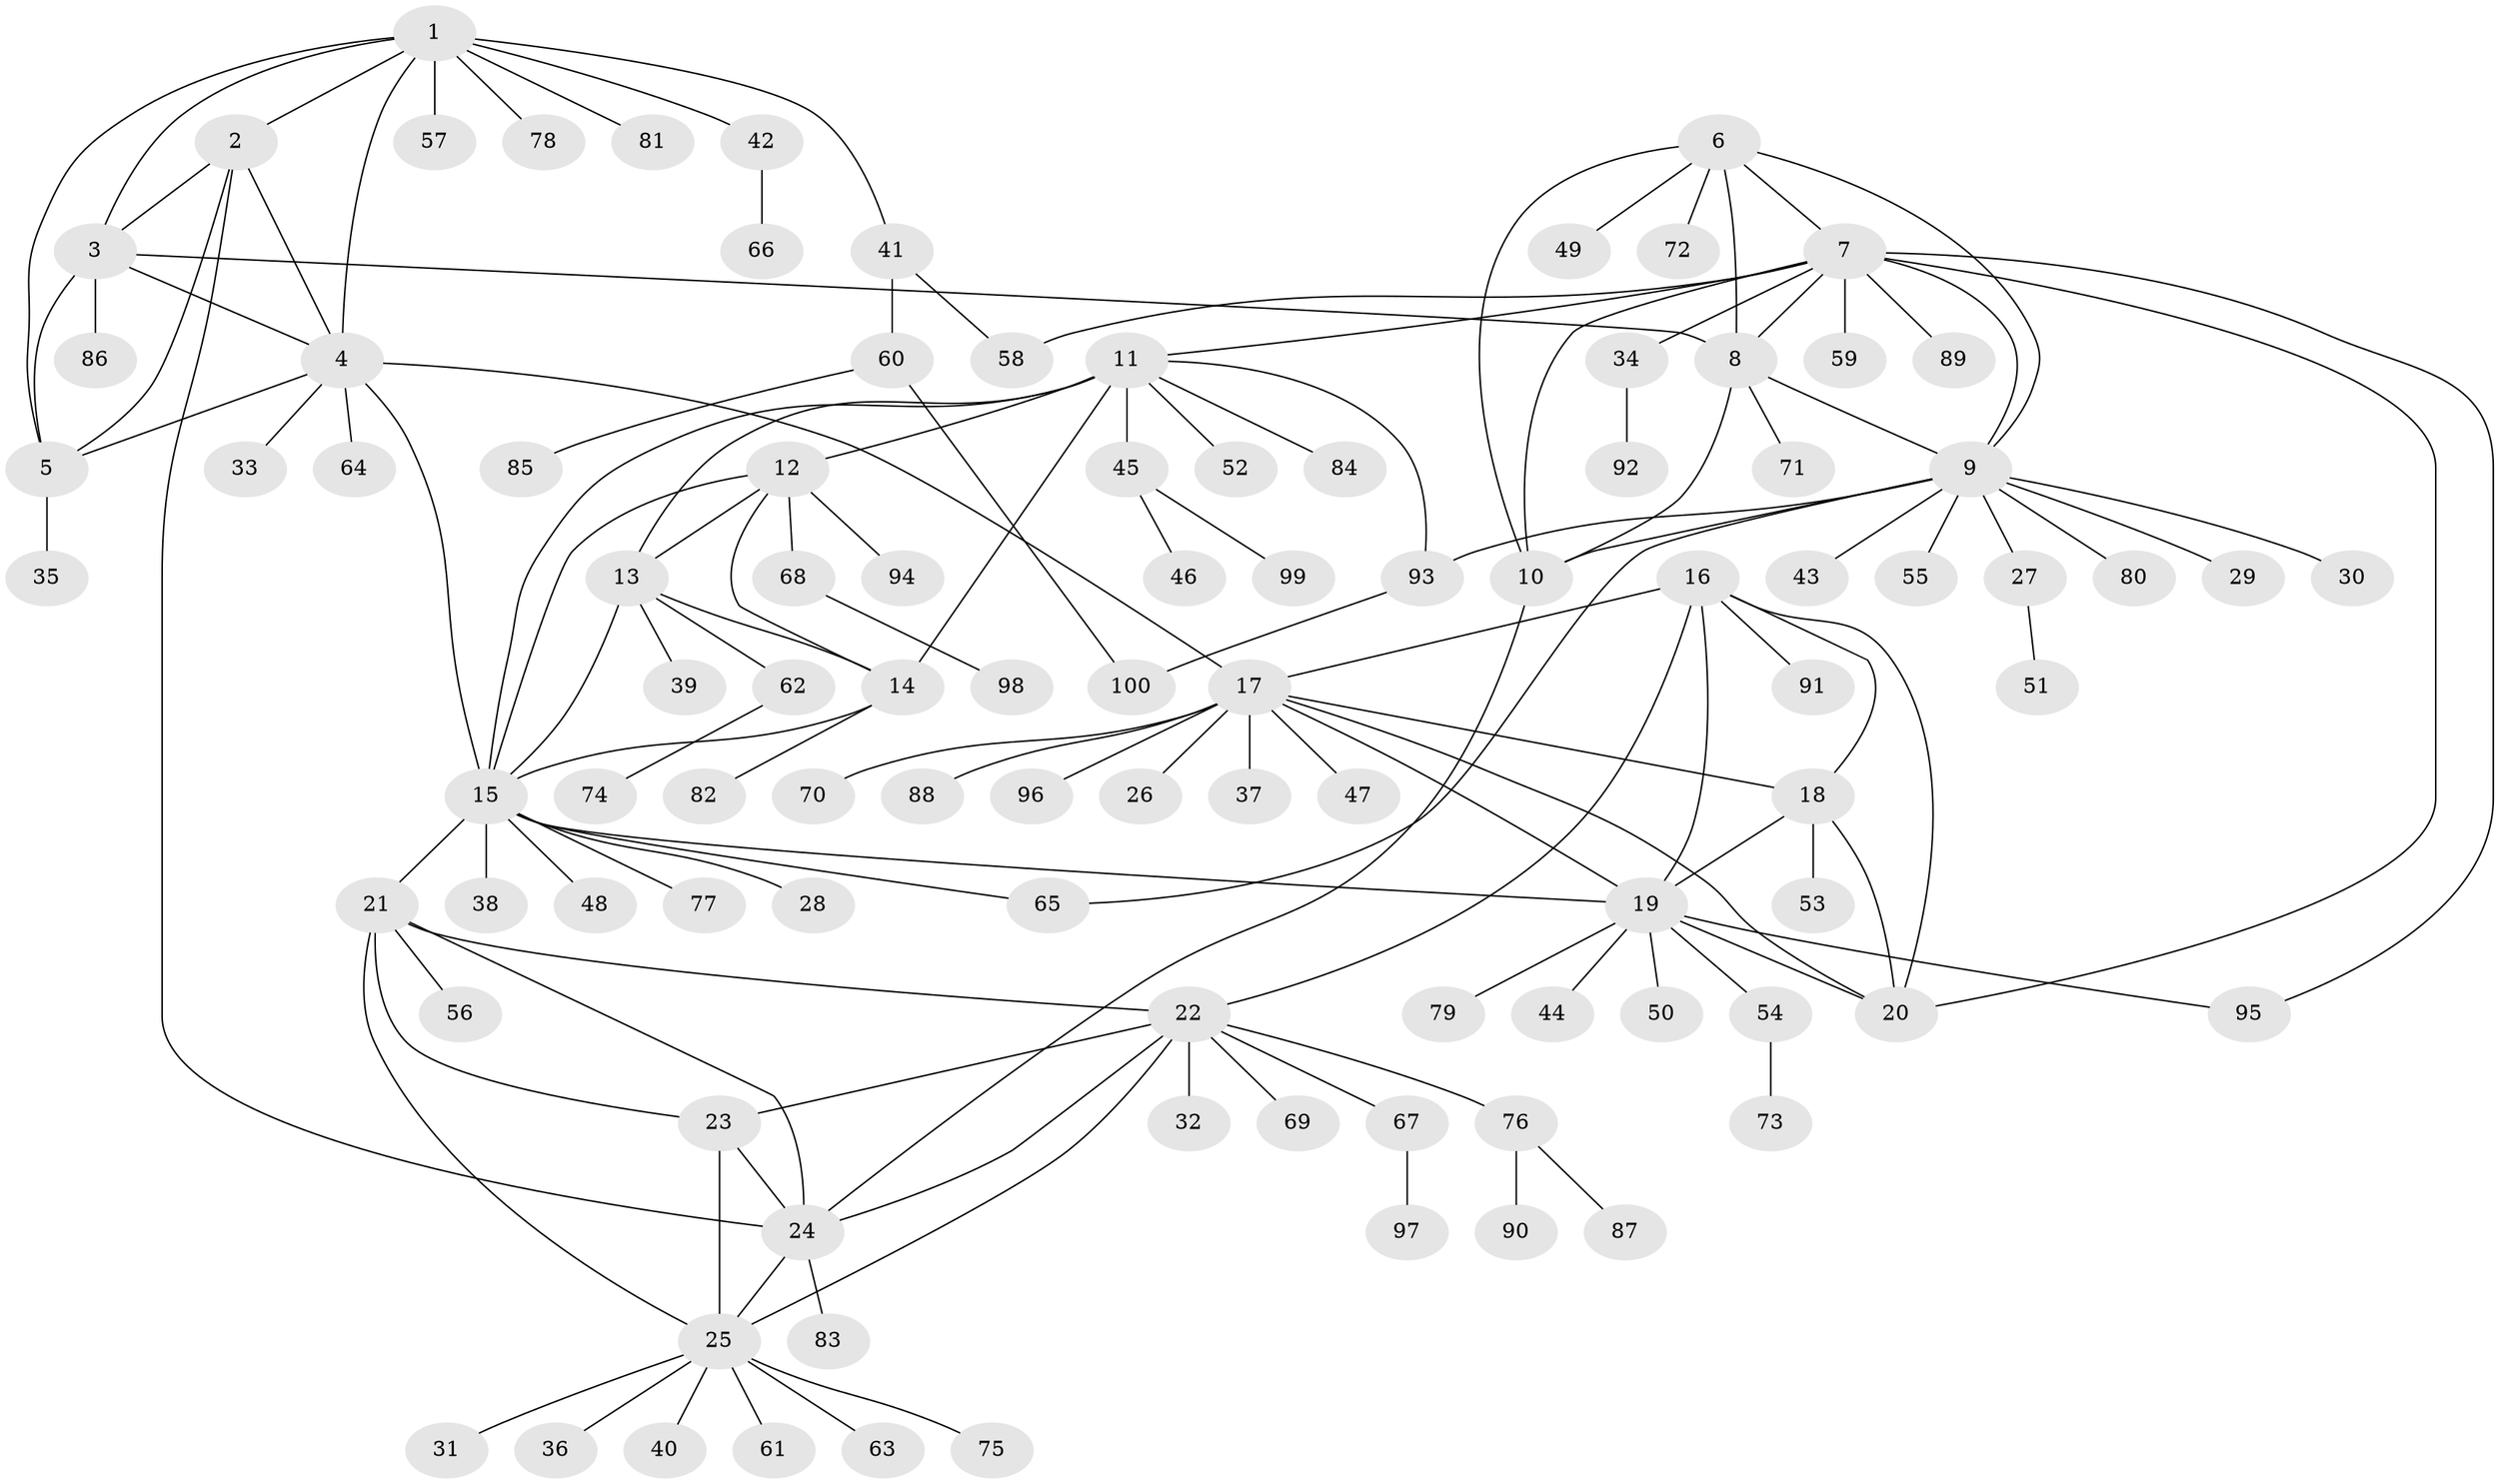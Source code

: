 // coarse degree distribution, {3: 0.1, 5: 0.13333333333333333, 1: 0.6666666666666666, 8: 0.03333333333333333, 6: 0.03333333333333333, 9: 0.03333333333333333}
// Generated by graph-tools (version 1.1) at 2025/57/03/04/25 21:57:27]
// undirected, 100 vertices, 140 edges
graph export_dot {
graph [start="1"]
  node [color=gray90,style=filled];
  1;
  2;
  3;
  4;
  5;
  6;
  7;
  8;
  9;
  10;
  11;
  12;
  13;
  14;
  15;
  16;
  17;
  18;
  19;
  20;
  21;
  22;
  23;
  24;
  25;
  26;
  27;
  28;
  29;
  30;
  31;
  32;
  33;
  34;
  35;
  36;
  37;
  38;
  39;
  40;
  41;
  42;
  43;
  44;
  45;
  46;
  47;
  48;
  49;
  50;
  51;
  52;
  53;
  54;
  55;
  56;
  57;
  58;
  59;
  60;
  61;
  62;
  63;
  64;
  65;
  66;
  67;
  68;
  69;
  70;
  71;
  72;
  73;
  74;
  75;
  76;
  77;
  78;
  79;
  80;
  81;
  82;
  83;
  84;
  85;
  86;
  87;
  88;
  89;
  90;
  91;
  92;
  93;
  94;
  95;
  96;
  97;
  98;
  99;
  100;
  1 -- 2;
  1 -- 3;
  1 -- 4;
  1 -- 5;
  1 -- 41;
  1 -- 42;
  1 -- 57;
  1 -- 78;
  1 -- 81;
  2 -- 3;
  2 -- 4;
  2 -- 5;
  2 -- 24;
  3 -- 4;
  3 -- 5;
  3 -- 8;
  3 -- 86;
  4 -- 5;
  4 -- 15;
  4 -- 17;
  4 -- 33;
  4 -- 64;
  5 -- 35;
  6 -- 7;
  6 -- 8;
  6 -- 9;
  6 -- 10;
  6 -- 49;
  6 -- 72;
  7 -- 8;
  7 -- 9;
  7 -- 10;
  7 -- 11;
  7 -- 20;
  7 -- 34;
  7 -- 58;
  7 -- 59;
  7 -- 89;
  7 -- 95;
  8 -- 9;
  8 -- 10;
  8 -- 71;
  9 -- 10;
  9 -- 27;
  9 -- 29;
  9 -- 30;
  9 -- 43;
  9 -- 55;
  9 -- 65;
  9 -- 80;
  9 -- 93;
  10 -- 24;
  11 -- 12;
  11 -- 13;
  11 -- 14;
  11 -- 15;
  11 -- 45;
  11 -- 52;
  11 -- 84;
  11 -- 93;
  12 -- 13;
  12 -- 14;
  12 -- 15;
  12 -- 68;
  12 -- 94;
  13 -- 14;
  13 -- 15;
  13 -- 39;
  13 -- 62;
  14 -- 15;
  14 -- 82;
  15 -- 19;
  15 -- 21;
  15 -- 28;
  15 -- 38;
  15 -- 48;
  15 -- 65;
  15 -- 77;
  16 -- 17;
  16 -- 18;
  16 -- 19;
  16 -- 20;
  16 -- 22;
  16 -- 91;
  17 -- 18;
  17 -- 19;
  17 -- 20;
  17 -- 26;
  17 -- 37;
  17 -- 47;
  17 -- 70;
  17 -- 88;
  17 -- 96;
  18 -- 19;
  18 -- 20;
  18 -- 53;
  19 -- 20;
  19 -- 44;
  19 -- 50;
  19 -- 54;
  19 -- 79;
  19 -- 95;
  21 -- 22;
  21 -- 23;
  21 -- 24;
  21 -- 25;
  21 -- 56;
  22 -- 23;
  22 -- 24;
  22 -- 25;
  22 -- 32;
  22 -- 67;
  22 -- 69;
  22 -- 76;
  23 -- 24;
  23 -- 25;
  24 -- 25;
  24 -- 83;
  25 -- 31;
  25 -- 36;
  25 -- 40;
  25 -- 61;
  25 -- 63;
  25 -- 75;
  27 -- 51;
  34 -- 92;
  41 -- 58;
  41 -- 60;
  42 -- 66;
  45 -- 46;
  45 -- 99;
  54 -- 73;
  60 -- 85;
  60 -- 100;
  62 -- 74;
  67 -- 97;
  68 -- 98;
  76 -- 87;
  76 -- 90;
  93 -- 100;
}
